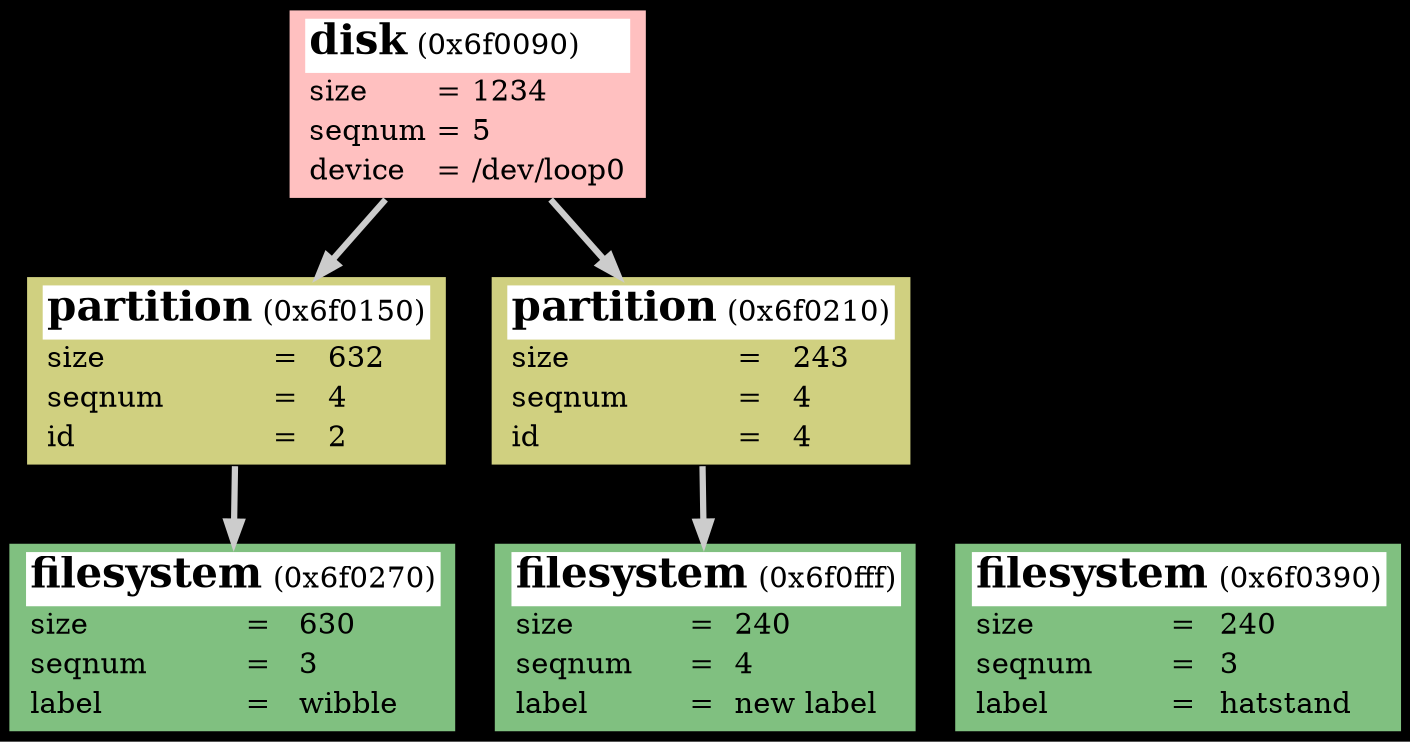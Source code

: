 digraph disks {
	graph [ rankdir="TB", color="white",bgcolor="#000000" ];
	node [ shape="record", color="black", fillcolor="lightcyan", style="filled" ];
	edge [ penwidth=3.0,color="#cccccc" ];

	// 0x6f0090 disk
	obj_0x6f0090 [fillcolor="#ffc0c0",label=<<table cellspacing="0" border="0">
	<tr><td align="left" bgcolor="white" colspan="3"><font color="#000000" point-size="20"><b>disk</b></font> (0x6f0090)</td></tr>
	<tr><td align="left">size</td><td>=</td><td align="left">1234</td></tr>
	<tr><td align="left">seqnum</td><td>=</td><td align="left">5</td></tr>
	<tr><td align="left">device</td><td>=</td><td align="left">/dev/loop0</td></tr>
	</table>>];
	obj_0x6f0090 -> obj_0x6f0150;
	obj_0x6f0090 -> obj_0x6f0210;

	// 0x6f0150 partition
	obj_0x6f0150 [fillcolor="#d0d080",label=<<table cellspacing="0" border="0">
	<tr><td align="left" bgcolor="white" colspan="3"><font color="#000000" point-size="20"><b>partition</b></font> (0x6f0150)</td></tr>
	<tr><td align="left">size</td><td>=</td><td align="left">632</td></tr>
	<tr><td align="left">seqnum</td><td>=</td><td align="left">4</td></tr>
	<tr><td align="left">id</td><td>=</td><td align="left">2</td></tr>
	</table>>];
	obj_0x6f0150 -> obj_0x6f0270;

	// 0x6f0270 filesystem
	obj_0x6f0270 [fillcolor="#80c080",label=<<table cellspacing="0" border="0">
	<tr><td align="left" bgcolor="white" colspan="3"><font color="#000000" point-size="20"><b>filesystem</b></font> (0x6f0270)</td></tr>
	<tr><td align="left">size</td><td>=</td><td align="left">630</td></tr>
	<tr><td align="left">seqnum</td><td>=</td><td align="left">3</td></tr>
	<tr><td align="left">label</td><td>=</td><td align="left">wibble</td></tr>
	</table>>];

	// 0x6f0210 partition
	obj_0x6f0210 [fillcolor="#d0d080",label=<<table cellspacing="0" border="0">
	<tr><td align="left" bgcolor="white" colspan="3"><font color="#000000" point-size="20"><b>partition</b></font> (0x6f0210)</td></tr>
	<tr><td align="left">size</td><td>=</td><td align="left">243</td></tr>
	<tr><td align="left">seqnum</td><td>=</td><td align="left">4</td></tr>
	<tr><td align="left">id</td><td>=</td><td align="left">4</td></tr>
	</table>>];
	obj_0x6f0210 -> obj_0x6f0fff;

	// 0x6f0390 filesystem
	obj_0x6f0390 [fillcolor="#80c080",label=<<table cellspacing="0" border="0">
	<tr><td align="left" bgcolor="white" colspan="3"><font color="#000000" point-size="20"><b>filesystem</b></font> (0x6f0390)</td></tr>
	<tr><td align="left">size</td><td>=</td><td align="left">240</td></tr>
	<tr><td align="left">seqnum</td><td>=</td><td align="left">3</td></tr>
	<tr><td align="left">label</td><td>=</td><td align="left">hatstand</td></tr>
	</table>>];

	// 0x6f0fff filesystem
	obj_0x6f0fff [fillcolor="#80c080",label=<<table cellspacing="0" border="0">
	<tr><td align="left" bgcolor="white" colspan="3"><font color="#000000" point-size="20"><b>filesystem</b></font> (0x6f0fff)</td></tr>
	<tr><td align="left">size</td><td>=</td><td align="left">240</td></tr>
	<tr><td align="left">seqnum</td><td>=</td><td align="left">4</td></tr>
	<tr><td align="left">label</td><td>=</td><td align="left">new label</td></tr>
	</table>>];

	{ rank=same obj_0x6f0390 obj_0x6f0fff }
}
